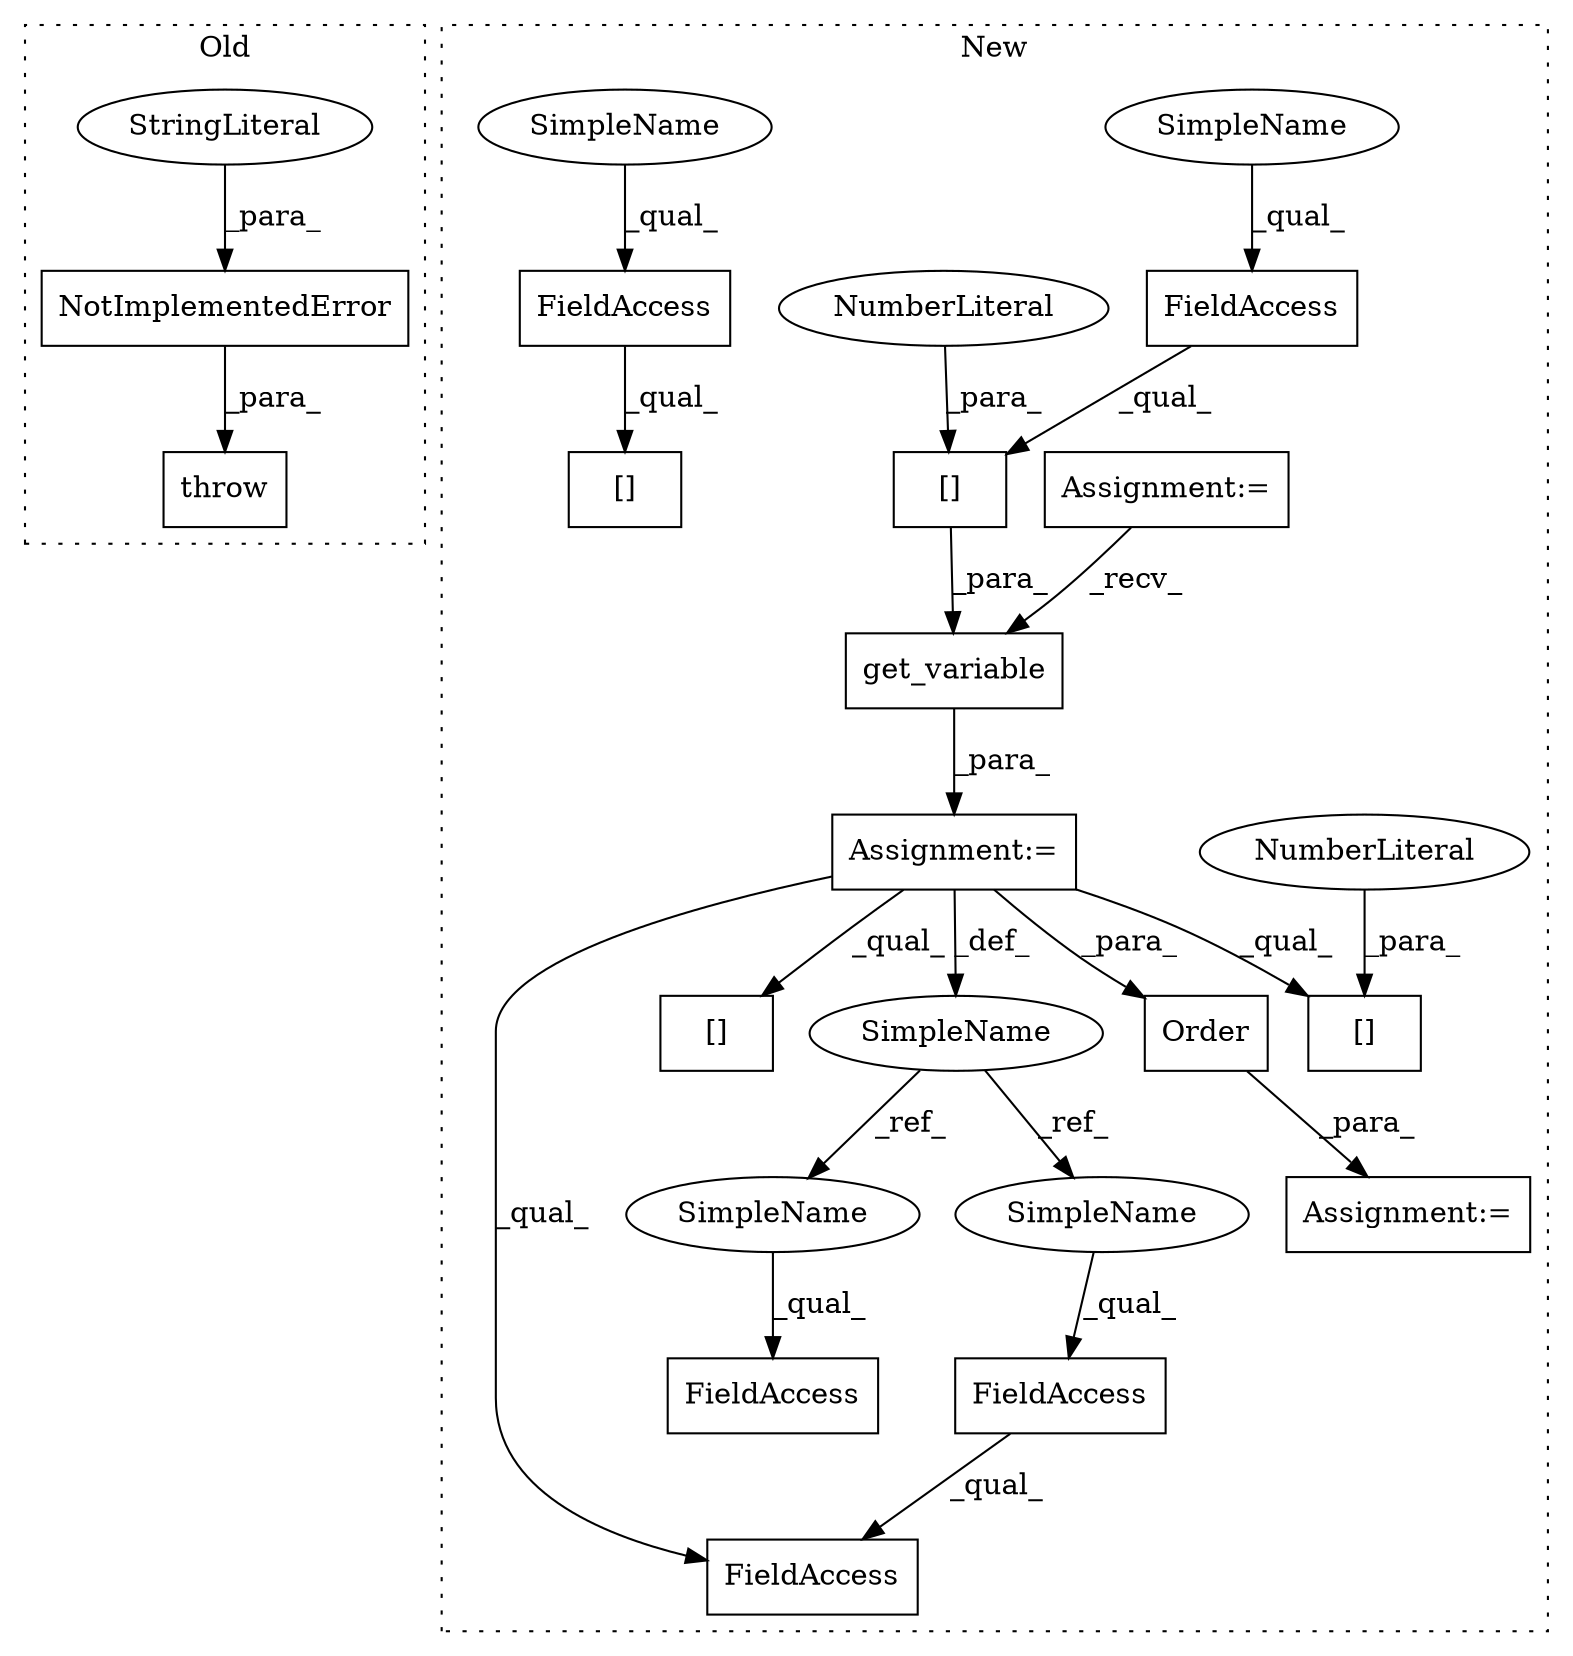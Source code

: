 digraph G {
subgraph cluster0 {
1 [label="throw" a="53" s="4447" l="6" shape="box"];
3 [label="NotImplementedError" a="32" s="4453,4546" l="20,1" shape="box"];
4 [label="StringLiteral" a="45" s="4473" l="73" shape="ellipse"];
label = "Old";
style="dotted";
}
subgraph cluster1 {
2 [label="Order" a="32" s="4908,4971" l="6,1" shape="box"];
5 [label="get_variable" a="32" s="4672,4701" l="13,1" shape="box"];
6 [label="[]" a="2" s="4870,4879" l="8,1" shape="box"];
7 [label="FieldAccess" a="22" s="4940" l="7" shape="box"];
8 [label="[]" a="2" s="4685,4700" l="14,1" shape="box"];
9 [label="FieldAccess" a="22" s="4685" l="13" shape="box"];
10 [label="NumberLiteral" a="34" s="4699" l="1" shape="ellipse"];
11 [label="FieldAccess" a="22" s="5069" l="14" shape="box"];
12 [label="[]" a="2" s="5069,5085" l="15,1" shape="box"];
13 [label="NumberLiteral" a="34" s="4878" l="1" shape="ellipse"];
14 [label="Assignment:=" a="7" s="4661" l="1" shape="box"];
15 [label="Assignment:=" a="7" s="4582" l="9" shape="box"];
16 [label="FieldAccess" a="22" s="4940" l="12" shape="box"];
17 [label="FieldAccess" a="22" s="4881" l="7" shape="box"];
18 [label="[]" a="2" s="4788,4813" l="8,1" shape="box"];
19 [label="SimpleName" a="42" s="4660" l="1" shape="ellipse"];
20 [label="Assignment:=" a="7" s="5009" l="2" shape="box"];
21 [label="SimpleName" a="42" s="5069" l="7" shape="ellipse"];
22 [label="SimpleName" a="42" s="4685" l="7" shape="ellipse"];
23 [label="SimpleName" a="42" s="4940" l="1" shape="ellipse"];
24 [label="SimpleName" a="42" s="4881" l="1" shape="ellipse"];
label = "New";
style="dotted";
}
2 -> 20 [label="_para_"];
3 -> 1 [label="_para_"];
4 -> 3 [label="_para_"];
5 -> 14 [label="_para_"];
7 -> 16 [label="_qual_"];
8 -> 5 [label="_para_"];
9 -> 8 [label="_qual_"];
10 -> 8 [label="_para_"];
11 -> 12 [label="_qual_"];
13 -> 6 [label="_para_"];
14 -> 19 [label="_def_"];
14 -> 6 [label="_qual_"];
14 -> 2 [label="_para_"];
14 -> 18 [label="_qual_"];
14 -> 16 [label="_qual_"];
15 -> 5 [label="_recv_"];
19 -> 24 [label="_ref_"];
19 -> 23 [label="_ref_"];
21 -> 11 [label="_qual_"];
22 -> 9 [label="_qual_"];
23 -> 7 [label="_qual_"];
24 -> 17 [label="_qual_"];
}